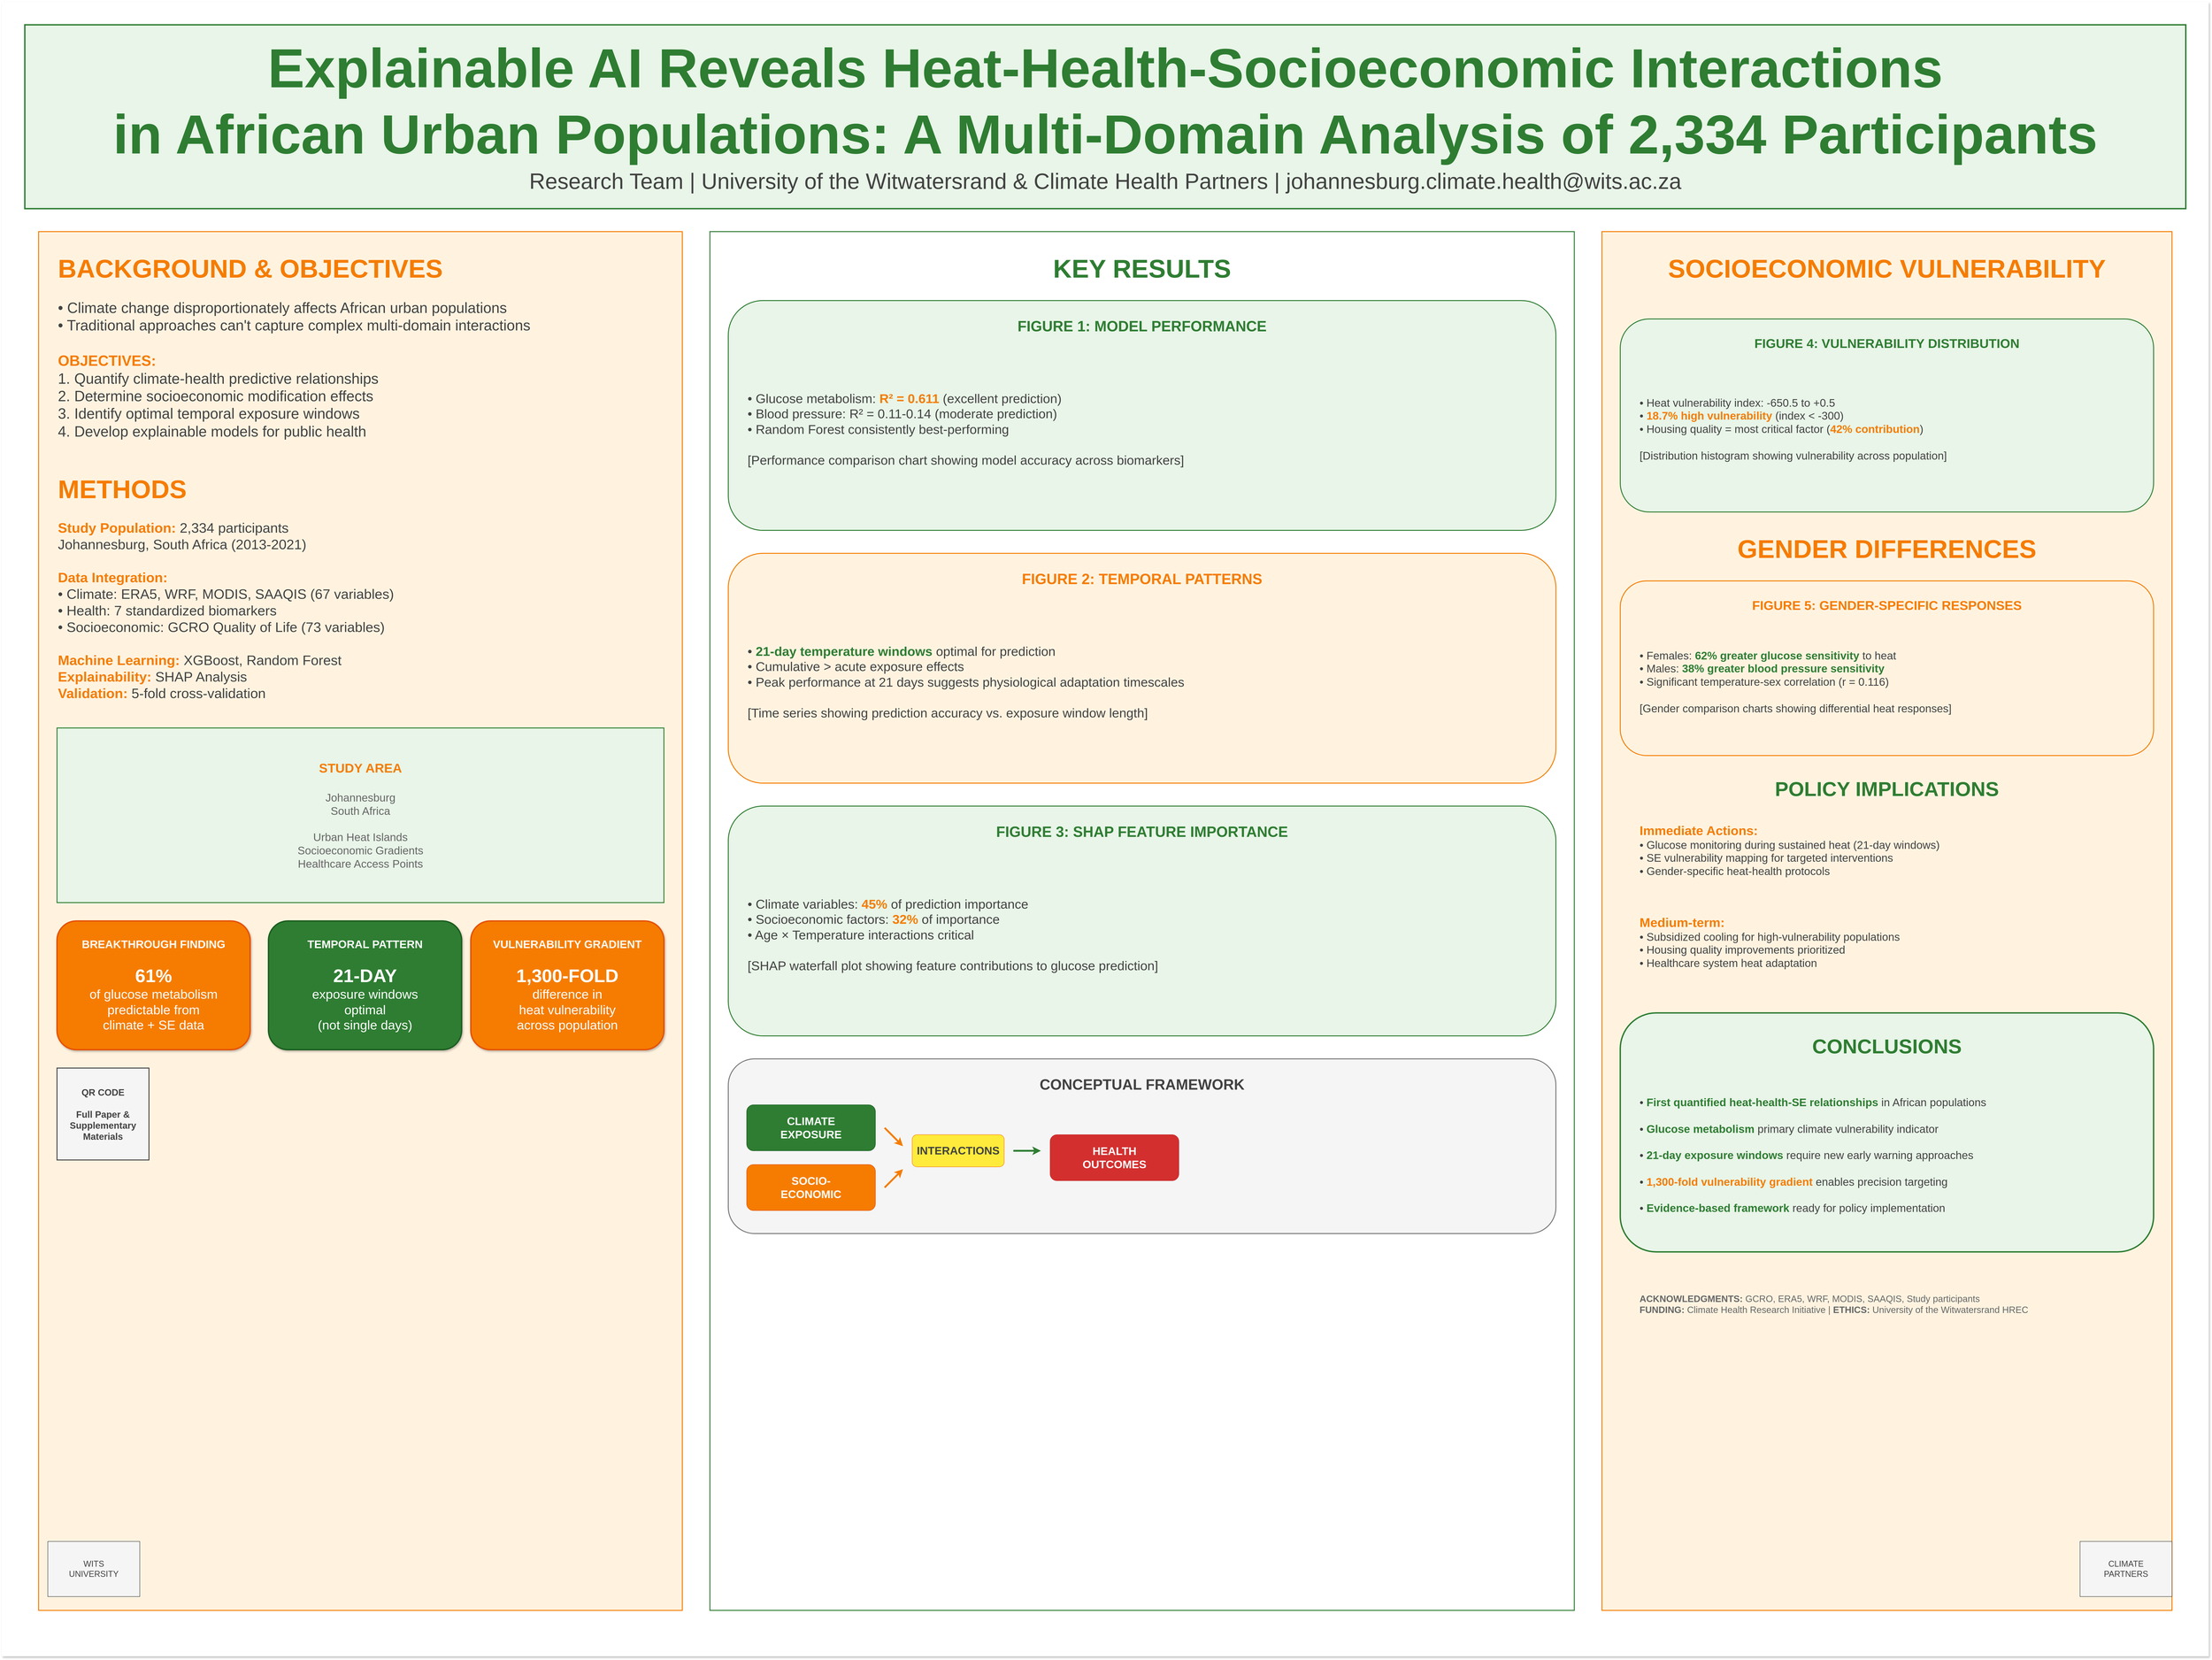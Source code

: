 <mxfile version="28.0.7" pages="3">
  <diagram name="Research-Poster" id="climate-health-poster">
    <mxGraphModel dx="3456" dy="2592" grid="1" gridSize="10" guides="1" tooltips="1" connect="1" arrows="1" fold="1" page="1" pageScale="1" pageWidth="4800" pageHeight="3600" math="0" shadow="0">
      <root>
        <mxCell id="0" />
        <mxCell id="1" parent="0" />
        <!-- BACKGROUND -->
        <mxCell id="background" value="" style="rounded=0;whiteSpace=wrap;html=1;fillColor=#FFFFFF;strokeColor=none;shadow=1;" vertex="1" parent="1">
          <mxGeometry width="4800" height="3600" as="geometry" />
        </mxCell>
        <!-- TITLE SECTION -->
        <mxCell id="title-bg" value="" style="rounded=0;whiteSpace=wrap;html=1;fillColor=#E8F5E8;strokeColor=#2E7D32;strokeWidth=3;" vertex="1" parent="1">
          <mxGeometry x="50" y="50" width="4700" height="400" as="geometry" />
        </mxCell>
        <mxCell id="title" value="&lt;font face=&quot;Arial&quot; style=&quot;font-size: 120px; font-weight: bold; color: #2E7D32;&quot;&gt;Explainable AI Reveals Heat-Health-Socioeconomic Interactions&lt;br&gt;in African Urban Populations: A Multi-Domain Analysis of 2,334 Participants&lt;/font&gt;" style="text;html=1;strokeColor=none;fillColor=none;align=center;verticalAlign=middle;whiteSpace=wrap;rounded=0;" vertex="1" parent="1">
          <mxGeometry x="100" y="90" width="4600" height="250" as="geometry" />
        </mxCell>
        <mxCell id="authors" value="&lt;font face=&quot;Arial&quot; style=&quot;font-size: 48px; color: #424242;&quot;&gt;Research Team | University of the Witwatersrand &amp;amp; Climate Health Partners | johannesburg.climate.health@wits.ac.za&lt;/font&gt;" style="text;html=1;strokeColor=none;fillColor=none;align=center;verticalAlign=middle;whiteSpace=wrap;rounded=0;" vertex="1" parent="1">
          <mxGeometry x="100" y="350" width="4600" height="80" as="geometry" />
        </mxCell>
        <!-- LEFT COLUMN (30% width) -->
        <mxCell id="left-column" value="" style="rounded=0;whiteSpace=wrap;html=1;fillColor=#FFF3E0;strokeColor=#F57C00;strokeWidth=2;" vertex="1" parent="1">
          <mxGeometry x="80" y="500" width="1400" height="3000" as="geometry" />
        </mxCell>
        <!-- BACKGROUND & OBJECTIVES -->
        <mxCell id="bg-header" value="&lt;font face=&quot;Arial&quot; style=&quot;font-size: 56px; font-weight: bold; color: #F57C00;&quot;&gt;BACKGROUND &amp;amp; OBJECTIVES&lt;/font&gt;" style="text;html=1;strokeColor=none;fillColor=none;align=left;verticalAlign=top;whiteSpace=wrap;rounded=0;" vertex="1" parent="1">
          <mxGeometry x="120" y="540" width="1320" height="80" as="geometry" />
        </mxCell>
        <mxCell id="bg-content" value="&lt;font face=&quot;Arial&quot; style=&quot;font-size: 32px; color: #424242;&quot;&gt;• Climate change disproportionately affects African urban populations&lt;br&gt;• Traditional approaches can&#39;t capture complex multi-domain interactions&lt;br&gt;&lt;br&gt;&lt;b style=&quot;color: #F57C00;&quot;&gt;OBJECTIVES:&lt;/b&gt;&lt;br&gt;1. Quantify climate-health predictive relationships&lt;br&gt;2. Determine socioeconomic modification effects&lt;br&gt;3. Identify optimal temporal exposure windows&lt;br&gt;4. Develop explainable models for public health&lt;/font&gt;" style="text;html=1;strokeColor=none;fillColor=none;align=left;verticalAlign=top;whiteSpace=wrap;rounded=0;" vertex="1" parent="1">
          <mxGeometry x="120" y="640" width="1320" height="350" as="geometry" />
        </mxCell>
        <!-- METHODS -->
        <mxCell id="methods-header" value="&lt;font face=&quot;Arial&quot; style=&quot;font-size: 56px; font-weight: bold; color: #F57C00;&quot;&gt;METHODS&lt;/font&gt;" style="text;html=1;strokeColor=none;fillColor=none;align=left;verticalAlign=top;whiteSpace=wrap;rounded=0;" vertex="1" parent="1">
          <mxGeometry x="120" y="1020" width="1320" height="80" as="geometry" />
        </mxCell>
        <mxCell id="methods-content" value="&lt;font face=&quot;Arial&quot; style=&quot;font-size: 30px; color: #424242;&quot;&gt;&lt;b style=&quot;color: #F57C00;&quot;&gt;Study Population:&lt;/b&gt; 2,334 participants&lt;br&gt;Johannesburg, South Africa (2013-2021)&lt;br&gt;&lt;br&gt;&lt;b style=&quot;color: #F57C00;&quot;&gt;Data Integration:&lt;/b&gt;&lt;br&gt;• Climate: ERA5, WRF, MODIS, SAAQIS (67 variables)&lt;br&gt;• Health: 7 standardized biomarkers&lt;br&gt;• Socioeconomic: GCRO Quality of Life (73 variables)&lt;br&gt;&lt;br&gt;&lt;b style=&quot;color: #F57C00;&quot;&gt;Machine Learning:&lt;/b&gt; XGBoost, Random Forest&lt;br&gt;&lt;b style=&quot;color: #F57C00;&quot;&gt;Explainability:&lt;/b&gt; SHAP Analysis&lt;br&gt;&lt;b style=&quot;color: #F57C00;&quot;&gt;Validation:&lt;/b&gt; 5-fold cross-validation&lt;/font&gt;" style="text;html=1;strokeColor=none;fillColor=none;align=left;verticalAlign=top;whiteSpace=wrap;rounded=0;" vertex="1" parent="1">
          <mxGeometry x="120" y="1120" width="1320" height="400" as="geometry" />
        </mxCell>
        <!-- STUDY AREA MAP PLACEHOLDER -->
        <mxCell id="map-placeholder" value="&lt;font face=&quot;Arial&quot; style=&quot;font-size: 28px; font-weight: bold; color: #F57C00;&quot;&gt;STUDY AREA&lt;br&gt;&lt;br&gt;&lt;/font&gt;&lt;font face=&quot;Arial&quot; style=&quot;font-size: 24px; color: #666;&quot;&gt;Johannesburg&lt;br&gt;South Africa&lt;br&gt;&lt;br&gt;Urban Heat Islands&lt;br&gt;Socioeconomic Gradients&lt;br&gt;Healthcare Access Points&lt;/font&gt;" style="rounded=0;whiteSpace=wrap;html=1;fillColor=#E8F5E8;strokeColor=#2E7D32;strokeWidth=2;align=center;verticalAlign=middle;" vertex="1" parent="1">
          <mxGeometry x="120" y="1580" width="1320" height="380" as="geometry" />
        </mxCell>
        <!-- KEY FINDINGS HIGHLIGHT BOX 1 -->
        <mxCell id="highlight-1" value="&lt;font face=&quot;Arial&quot; style=&quot;font-size: 24px; font-weight: bold; color: #FFFFFF;&quot;&gt;BREAKTHROUGH FINDING&lt;br&gt;&lt;br&gt;&lt;/font&gt;&lt;font face=&quot;Arial&quot; style=&quot;font-size: 40px; font-weight: bold; color: #FFFFFF;&quot;&gt;61%&lt;/font&gt;&lt;font face=&quot;Arial&quot; style=&quot;font-size: 28px; color: #FFFFFF;&quot;&gt;&lt;br&gt;of glucose metabolism&lt;br&gt;predictable from&lt;br&gt;climate + SE data&lt;/font&gt;" style="rounded=1;whiteSpace=wrap;html=1;fillColor=#F57C00;strokeColor=#E65100;strokeWidth=3;align=center;verticalAlign=middle;shadow=1;" vertex="1" parent="1">
          <mxGeometry x="120" y="2000" width="420" height="280" as="geometry" />
        </mxCell>
        <!-- KEY FINDINGS HIGHLIGHT BOX 2 -->
        <mxCell id="highlight-2" value="&lt;font face=&quot;Arial&quot; style=&quot;font-size: 24px; font-weight: bold; color: #FFFFFF;&quot;&gt;TEMPORAL PATTERN&lt;br&gt;&lt;br&gt;&lt;/font&gt;&lt;font face=&quot;Arial&quot; style=&quot;font-size: 40px; font-weight: bold; color: #FFFFFF;&quot;&gt;21-DAY&lt;/font&gt;&lt;font face=&quot;Arial&quot; style=&quot;font-size: 28px; color: #FFFFFF;&quot;&gt;&lt;br&gt;exposure windows&lt;br&gt;optimal&lt;br&gt;(not single days)&lt;/font&gt;" style="rounded=1;whiteSpace=wrap;html=1;fillColor=#2E7D32;strokeColor=#1B5E20;strokeWidth=3;align=center;verticalAlign=middle;shadow=1;" vertex="1" parent="1">
          <mxGeometry x="580" y="2000" width="420" height="280" as="geometry" />
        </mxCell>
        <!-- KEY FINDINGS HIGHLIGHT BOX 3 -->
        <mxCell id="highlight-3" value="&lt;font face=&quot;Arial&quot; style=&quot;font-size: 24px; font-weight: bold; color: #FFFFFF;&quot;&gt;VULNERABILITY GRADIENT&lt;br&gt;&lt;br&gt;&lt;/font&gt;&lt;font face=&quot;Arial&quot; style=&quot;font-size: 40px; font-weight: bold; color: #FFFFFF;&quot;&gt;1,300-FOLD&lt;/font&gt;&lt;font face=&quot;Arial&quot; style=&quot;font-size: 28px; color: #FFFFFF;&quot;&gt;&lt;br&gt;difference in&lt;br&gt;heat vulnerability&lt;br&gt;across population&lt;/font&gt;" style="rounded=1;whiteSpace=wrap;html=1;fillColor=#F57C00;strokeColor=#E65100;strokeWidth=3;align=center;verticalAlign=middle;shadow=1;" vertex="1" parent="1">
          <mxGeometry x="1020" y="2000" width="420" height="280" as="geometry" />
        </mxCell>
        <!-- QR CODE PLACEHOLDER -->
        <mxCell id="qr-code" value="&lt;font face=&quot;Arial&quot; style=&quot;font-size: 20px; font-weight: bold; color: #424242;&quot;&gt;QR CODE&lt;br&gt;&lt;br&gt;Full Paper &amp;amp;&lt;br&gt;Supplementary&lt;br&gt;Materials&lt;/font&gt;" style="rounded=0;whiteSpace=wrap;html=1;fillColor=#F5F5F5;strokeColor=#424242;strokeWidth=2;align=center;verticalAlign=middle;" vertex="1" parent="1">
          <mxGeometry x="120" y="2320" width="200" height="200" as="geometry" />
        </mxCell>
        <!-- MIDDLE COLUMN (40% width) -->
        <mxCell id="middle-column" value="" style="rounded=0;whiteSpace=wrap;html=1;fillColor=#FFFFFF;strokeColor=#2E7D32;strokeWidth=2;" vertex="1" parent="1">
          <mxGeometry x="1540" y="500" width="1880" height="3000" as="geometry" />
        </mxCell>
        <!-- KEY RESULTS HEADER -->
        <mxCell id="results-header" value="&lt;font face=&quot;Arial&quot; style=&quot;font-size: 56px; font-weight: bold; color: #2E7D32;&quot;&gt;KEY RESULTS&lt;/font&gt;" style="text;html=1;strokeColor=none;fillColor=none;align=center;verticalAlign=top;whiteSpace=wrap;rounded=0;" vertex="1" parent="1">
          <mxGeometry x="1580" y="540" width="1800" height="80" as="geometry" />
        </mxCell>
        <!-- FIGURE 1 PLACEHOLDER -->
        <mxCell id="figure1-bg" value="" style="rounded=1;whiteSpace=wrap;html=1;fillColor=#E8F5E8;strokeColor=#2E7D32;strokeWidth=2;" vertex="1" parent="1">
          <mxGeometry x="1580" y="650" width="1800" height="500" as="geometry" />
        </mxCell>
        <mxCell id="figure1-title" value="&lt;font face=&quot;Arial&quot; style=&quot;font-size: 32px; font-weight: bold; color: #2E7D32;&quot;&gt;FIGURE 1: MODEL PERFORMANCE&lt;/font&gt;" style="text;html=1;strokeColor=none;fillColor=none;align=center;verticalAlign=top;whiteSpace=wrap;rounded=0;" vertex="1" parent="1">
          <mxGeometry x="1620" y="680" width="1720" height="50" as="geometry" />
        </mxCell>
        <mxCell id="figure1-content" value="&lt;font face=&quot;Arial&quot; style=&quot;font-size: 28px; color: #424242;&quot;&gt;• Glucose metabolism: &lt;b style=&quot;color: #F57C00;&quot;&gt;R² = 0.611&lt;/b&gt; (excellent prediction)&lt;br&gt;• Blood pressure: R² = 0.11-0.14 (moderate prediction)&lt;br&gt;• Random Forest consistently best-performing&lt;br&gt;&lt;br&gt;[Performance comparison chart showing model accuracy across biomarkers]&lt;/font&gt;" style="text;html=1;strokeColor=none;fillColor=none;align=left;verticalAlign=middle;whiteSpace=wrap;rounded=0;" vertex="1" parent="1">
          <mxGeometry x="1620" y="740" width="1720" height="380" as="geometry" />
        </mxCell>
        <!-- FIGURE 2 PLACEHOLDER -->
        <mxCell id="figure2-bg" value="" style="rounded=1;whiteSpace=wrap;html=1;fillColor=#FFF3E0;strokeColor=#F57C00;strokeWidth=2;" vertex="1" parent="1">
          <mxGeometry x="1580" y="1200" width="1800" height="500" as="geometry" />
        </mxCell>
        <mxCell id="figure2-title" value="&lt;font face=&quot;Arial&quot; style=&quot;font-size: 32px; font-weight: bold; color: #F57C00;&quot;&gt;FIGURE 2: TEMPORAL PATTERNS&lt;/font&gt;" style="text;html=1;strokeColor=none;fillColor=none;align=center;verticalAlign=top;whiteSpace=wrap;rounded=0;" vertex="1" parent="1">
          <mxGeometry x="1620" y="1230" width="1720" height="50" as="geometry" />
        </mxCell>
        <mxCell id="figure2-content" value="&lt;font face=&quot;Arial&quot; style=&quot;font-size: 28px; color: #424242;&quot;&gt;• &lt;b style=&quot;color: #2E7D32;&quot;&gt;21-day temperature windows&lt;/b&gt; optimal for prediction&lt;br&gt;• Cumulative &gt; acute exposure effects&lt;br&gt;• Peak performance at 21 days suggests physiological adaptation timescales&lt;br&gt;&lt;br&gt;[Time series showing prediction accuracy vs. exposure window length]&lt;/font&gt;" style="text;html=1;strokeColor=none;fillColor=none;align=left;verticalAlign=middle;whiteSpace=wrap;rounded=0;" vertex="1" parent="1">
          <mxGeometry x="1620" y="1290" width="1720" height="380" as="geometry" />
        </mxCell>
        <!-- FIGURE 3 PLACEHOLDER -->
        <mxCell id="figure3-bg" value="" style="rounded=1;whiteSpace=wrap;html=1;fillColor=#E8F5E8;strokeColor=#2E7D32;strokeWidth=2;" vertex="1" parent="1">
          <mxGeometry x="1580" y="1750" width="1800" height="500" as="geometry" />
        </mxCell>
        <mxCell id="figure3-title" value="&lt;font face=&quot;Arial&quot; style=&quot;font-size: 32px; font-weight: bold; color: #2E7D32;&quot;&gt;FIGURE 3: SHAP FEATURE IMPORTANCE&lt;/font&gt;" style="text;html=1;strokeColor=none;fillColor=none;align=center;verticalAlign=top;whiteSpace=wrap;rounded=0;" vertex="1" parent="1">
          <mxGeometry x="1620" y="1780" width="1720" height="50" as="geometry" />
        </mxCell>
        <mxCell id="figure3-content" value="&lt;font face=&quot;Arial&quot; style=&quot;font-size: 28px; color: #424242;&quot;&gt;• Climate variables: &lt;b style=&quot;color: #F57C00;&quot;&gt;45%&lt;/b&gt; of prediction importance&lt;br&gt;• Socioeconomic factors: &lt;b style=&quot;color: #F57C00;&quot;&gt;32%&lt;/b&gt; of importance&lt;br&gt;• Age × Temperature interactions critical&lt;br&gt;&lt;br&gt;[SHAP waterfall plot showing feature contributions to glucose prediction]&lt;/font&gt;" style="text;html=1;strokeColor=none;fillColor=none;align=left;verticalAlign=middle;whiteSpace=wrap;rounded=0;" vertex="1" parent="1">
          <mxGeometry x="1620" y="1840" width="1720" height="380" as="geometry" />
        </mxCell>
        <!-- CONCEPTUAL FRAMEWORK -->
        <mxCell id="framework-bg" value="" style="rounded=1;whiteSpace=wrap;html=1;fillColor=#F5F5F5;strokeColor=#757575;strokeWidth=2;" vertex="1" parent="1">
          <mxGeometry x="1580" y="2300" width="1800" height="380" as="geometry" />
        </mxCell>
        <mxCell id="framework-title" value="&lt;font face=&quot;Arial&quot; style=&quot;font-size: 32px; font-weight: bold; color: #424242;&quot;&gt;CONCEPTUAL FRAMEWORK&lt;/font&gt;" style="text;html=1;strokeColor=none;fillColor=none;align=center;verticalAlign=top;whiteSpace=wrap;rounded=0;" vertex="1" parent="1">
          <mxGeometry x="1620" y="2330" width="1720" height="50" as="geometry" />
        </mxCell>
        <!-- Framework Components -->
        <mxCell id="climate-box" value="&lt;font face=&quot;Arial&quot; style=&quot;font-size: 24px; font-weight: bold; color: #FFFFFF;&quot;&gt;CLIMATE&lt;br&gt;EXPOSURE&lt;/font&gt;" style="rounded=1;whiteSpace=wrap;html=1;fillColor=#2E7D32;strokeColor=#1B5E20;align=center;verticalAlign=middle;" vertex="1" parent="1">
          <mxGeometry x="1620" y="2400" width="280" height="100" as="geometry" />
        </mxCell>
        <mxCell id="se-box" value="&lt;font face=&quot;Arial&quot; style=&quot;font-size: 24px; font-weight: bold; color: #FFFFFF;&quot;&gt;SOCIO-&lt;br&gt;ECONOMIC&lt;/font&gt;" style="rounded=1;whiteSpace=wrap;html=1;fillColor=#F57C00;strokeColor=#E65100;align=center;verticalAlign=middle;" vertex="1" parent="1">
          <mxGeometry x="1620" y="2530" width="280" height="100" as="geometry" />
        </mxCell>
        <mxCell id="interaction-box" value="&lt;font face=&quot;Arial&quot; style=&quot;font-size: 24px; font-weight: bold; color: #424242;&quot;&gt;INTERACTIONS&lt;/font&gt;" style="rounded=1;whiteSpace=wrap;html=1;fillColor=#FFEB3B;strokeColor=#F57F17;align=center;verticalAlign=middle;" vertex="1" parent="1">
          <mxGeometry x="1980" y="2465" width="200" height="70" as="geometry" />
        </mxCell>
        <mxCell id="health-box" value="&lt;font face=&quot;Arial&quot; style=&quot;font-size: 24px; font-weight: bold; color: #FFFFFF;&quot;&gt;HEALTH&lt;br&gt;OUTCOMES&lt;/font&gt;" style="rounded=1;whiteSpace=wrap;html=1;fillColor=#D32F2F;strokeColor=#C62828;align=center;verticalAlign=middle;" vertex="1" parent="1">
          <mxGeometry x="2280" y="2465" width="280" height="100" as="geometry" />
        </mxCell>
        <!-- Arrows -->
        <mxCell id="arrow1" value="" style="endArrow=classic;html=1;rounded=0;strokeWidth=4;strokeColor=#F57C00;" edge="1" parent="1">
          <mxGeometry width="50" height="50" relative="1" as="geometry">
            <mxPoint x="1920" y="2450" as="sourcePoint" />
            <mxPoint x="1960" y="2490" as="targetPoint" />
          </mxGeometry>
        </mxCell>
        <mxCell id="arrow2" value="" style="endArrow=classic;html=1;rounded=0;strokeWidth=4;strokeColor=#F57C00;" edge="1" parent="1">
          <mxGeometry width="50" height="50" relative="1" as="geometry">
            <mxPoint x="1920" y="2580" as="sourcePoint" />
            <mxPoint x="1960" y="2540" as="targetPoint" />
          </mxGeometry>
        </mxCell>
        <mxCell id="arrow3" value="" style="endArrow=classic;html=1;rounded=0;strokeWidth=4;strokeColor=#2E7D32;" edge="1" parent="1">
          <mxGeometry width="50" height="50" relative="1" as="geometry">
            <mxPoint x="2200" y="2500" as="sourcePoint" />
            <mxPoint x="2260" y="2500" as="targetPoint" />
          </mxGeometry>
        </mxCell>
        <!-- RIGHT COLUMN (30% width) -->
        <mxCell id="right-column" value="" style="rounded=0;whiteSpace=wrap;html=1;fillColor=#FFF3E0;strokeColor=#F57C00;strokeWidth=2;" vertex="1" parent="1">
          <mxGeometry x="3480" y="500" width="1240" height="3000" as="geometry" />
        </mxCell>
        <!-- VULNERABILITY SECTION -->
        <mxCell id="vuln-header" value="&lt;font face=&quot;Arial&quot; style=&quot;font-size: 56px; font-weight: bold; color: #F57C00;&quot;&gt;SOCIOECONOMIC VULNERABILITY&lt;/font&gt;" style="text;html=1;strokeColor=none;fillColor=none;align=center;verticalAlign=top;whiteSpace=wrap;rounded=0;" vertex="1" parent="1">
          <mxGeometry x="3520" y="540" width="1160" height="120" as="geometry" />
        </mxCell>
        <!-- FIGURE 4 PLACEHOLDER -->
        <mxCell id="figure4-bg" value="" style="rounded=1;whiteSpace=wrap;html=1;fillColor=#E8F5E8;strokeColor=#2E7D32;strokeWidth=2;" vertex="1" parent="1">
          <mxGeometry x="3520" y="690" width="1160" height="420" as="geometry" />
        </mxCell>
        <mxCell id="figure4-title" value="&lt;font face=&quot;Arial&quot; style=&quot;font-size: 28px; font-weight: bold; color: #2E7D32;&quot;&gt;FIGURE 4: VULNERABILITY DISTRIBUTION&lt;/font&gt;" style="text;html=1;strokeColor=none;fillColor=none;align=center;verticalAlign=top;whiteSpace=wrap;rounded=0;" vertex="1" parent="1">
          <mxGeometry x="3560" y="720" width="1080" height="50" as="geometry" />
        </mxCell>
        <mxCell id="figure4-content" value="&lt;font face=&quot;Arial&quot; style=&quot;font-size: 24px; color: #424242;&quot;&gt;• Heat vulnerability index: -650.5 to +0.5&lt;br&gt;• &lt;b style=&quot;color: #F57C00;&quot;&gt;18.7% high vulnerability&lt;/b&gt; (index &lt; -300)&lt;br&gt;• Housing quality = most critical factor (&lt;b style=&quot;color: #F57C00;&quot;&gt;42% contribution&lt;/b&gt;)&lt;br&gt;&lt;br&gt;[Distribution histogram showing vulnerability across population]&lt;/font&gt;" style="text;html=1;strokeColor=none;fillColor=none;align=left;verticalAlign=middle;whiteSpace=wrap;rounded=0;" vertex="1" parent="1">
          <mxGeometry x="3560" y="780" width="1080" height="300" as="geometry" />
        </mxCell>
        <!-- GENDER DIFFERENCES SECTION -->
        <mxCell id="gender-header" value="&lt;font face=&quot;Arial&quot; style=&quot;font-size: 56px; font-weight: bold; color: #F57C00;&quot;&gt;GENDER DIFFERENCES&lt;/font&gt;" style="text;html=1;strokeColor=none;fillColor=none;align=center;verticalAlign=top;whiteSpace=wrap;rounded=0;" vertex="1" parent="1">
          <mxGeometry x="3520" y="1150" width="1160" height="80" as="geometry" />
        </mxCell>
        <!-- FIGURE 5 PLACEHOLDER -->
        <mxCell id="figure5-bg" value="" style="rounded=1;whiteSpace=wrap;html=1;fillColor=#FFF3E0;strokeColor=#F57C00;strokeWidth=2;" vertex="1" parent="1">
          <mxGeometry x="3520" y="1260" width="1160" height="380" as="geometry" />
        </mxCell>
        <mxCell id="figure5-title" value="&lt;font face=&quot;Arial&quot; style=&quot;font-size: 28px; font-weight: bold; color: #F57C00;&quot;&gt;FIGURE 5: GENDER-SPECIFIC RESPONSES&lt;/font&gt;" style="text;html=1;strokeColor=none;fillColor=none;align=center;verticalAlign=top;whiteSpace=wrap;rounded=0;" vertex="1" parent="1">
          <mxGeometry x="3560" y="1290" width="1080" height="50" as="geometry" />
        </mxCell>
        <mxCell id="figure5-content" value="&lt;font face=&quot;Arial&quot; style=&quot;font-size: 24px; color: #424242;&quot;&gt;• Females: &lt;b style=&quot;color: #2E7D32;&quot;&gt;62% greater glucose sensitivity&lt;/b&gt; to heat&lt;br&gt;• Males: &lt;b style=&quot;color: #2E7D32;&quot;&gt;38% greater blood pressure sensitivity&lt;/b&gt;&lt;br&gt;• Significant temperature-sex correlation (r = 0.116)&lt;br&gt;&lt;br&gt;[Gender comparison charts showing differential heat responses]&lt;/font&gt;" style="text;html=1;strokeColor=none;fillColor=none;align=left;verticalAlign=middle;whiteSpace=wrap;rounded=0;" vertex="1" parent="1">
          <mxGeometry x="3560" y="1350" width="1080" height="260" as="geometry" />
        </mxCell>
        <!-- POLICY IMPLICATIONS -->
        <mxCell id="policy-header" value="&lt;font face=&quot;Arial&quot; style=&quot;font-size: 44px; font-weight: bold; color: #2E7D32;&quot;&gt;POLICY IMPLICATIONS&lt;/font&gt;" style="text;html=1;strokeColor=none;fillColor=none;align=center;verticalAlign=top;whiteSpace=wrap;rounded=0;" vertex="1" parent="1">
          <mxGeometry x="3520" y="1680" width="1160" height="80" as="geometry" />
        </mxCell>
        <mxCell id="immediate-actions" value="&lt;font face=&quot;Arial&quot; style=&quot;font-size: 28px; font-weight: bold; color: #F57C00;&quot;&gt;Immediate Actions:&lt;/font&gt;&lt;br&gt;&lt;font face=&quot;Arial&quot; style=&quot;font-size: 24px; color: #424242;&quot;&gt;• Glucose monitoring during sustained heat (21-day windows)&lt;br&gt;• SE vulnerability mapping for targeted interventions&lt;br&gt;• Gender-specific heat-health protocols&lt;/font&gt;" style="text;html=1;strokeColor=none;fillColor=none;align=left;verticalAlign=top;whiteSpace=wrap;rounded=0;" vertex="1" parent="1">
          <mxGeometry x="3560" y="1780" width="1080" height="180" as="geometry" />
        </mxCell>
        <mxCell id="medium-term" value="&lt;font face=&quot;Arial&quot; style=&quot;font-size: 28px; font-weight: bold; color: #F57C00;&quot;&gt;Medium-term:&lt;/font&gt;&lt;br&gt;&lt;font face=&quot;Arial&quot; style=&quot;font-size: 24px; color: #424242;&quot;&gt;• Subsidized cooling for high-vulnerability populations&lt;br&gt;• Housing quality improvements prioritized&lt;br&gt;• Healthcare system heat adaptation&lt;/font&gt;" style="text;html=1;strokeColor=none;fillColor=none;align=left;verticalAlign=top;whiteSpace=wrap;rounded=0;" vertex="1" parent="1">
          <mxGeometry x="3560" y="1980" width="1080" height="180" as="geometry" />
        </mxCell>
        <!-- CONCLUSIONS -->
        <mxCell id="conclusions-bg" value="" style="rounded=1;whiteSpace=wrap;html=1;fillColor=#E8F5E8;strokeColor=#2E7D32;strokeWidth=3;" vertex="1" parent="1">
          <mxGeometry x="3520" y="2200" width="1160" height="520" as="geometry" />
        </mxCell>
        <mxCell id="conclusions-header" value="&lt;font face=&quot;Arial&quot; style=&quot;font-size: 44px; font-weight: bold; color: #2E7D32;&quot;&gt;CONCLUSIONS&lt;/font&gt;" style="text;html=1;strokeColor=none;fillColor=none;align=center;verticalAlign=top;whiteSpace=wrap;rounded=0;" vertex="1" parent="1">
          <mxGeometry x="3560" y="2240" width="1080" height="60" as="geometry" />
        </mxCell>
        <mxCell id="conclusions-content" value="&lt;font face=&quot;Arial&quot; style=&quot;font-size: 24px; color: #424242;&quot;&gt;• &lt;b style=&quot;color: #2E7D32;&quot;&gt;First quantified heat-health-SE relationships&lt;/b&gt; in African populations&lt;br&gt;&lt;br&gt;• &lt;b style=&quot;color: #2E7D32;&quot;&gt;Glucose metabolism&lt;/b&gt; primary climate vulnerability indicator&lt;br&gt;&lt;br&gt;• &lt;b style=&quot;color: #2E7D32;&quot;&gt;21-day exposure windows&lt;/b&gt; require new early warning approaches&lt;br&gt;&lt;br&gt;• &lt;b style=&quot;color: #F57C00;&quot;&gt;1,300-fold vulnerability gradient&lt;/b&gt; enables precision targeting&lt;br&gt;&lt;br&gt;• &lt;b style=&quot;color: #2E7D32;&quot;&gt;Evidence-based framework&lt;/b&gt; ready for policy implementation&lt;/font&gt;" style="text;html=1;strokeColor=none;fillColor=none;align=left;verticalAlign=middle;whiteSpace=wrap;rounded=0;" vertex="1" parent="1">
          <mxGeometry x="3560" y="2320" width="1080" height="380" as="geometry" />
        </mxCell>
        <!-- ACKNOWLEDGMENTS -->
        <mxCell id="acknowledgments" value="&lt;font face=&quot;Arial&quot; style=&quot;font-size: 20px; color: #666;&quot;&gt;&lt;b&gt;ACKNOWLEDGMENTS:&lt;/b&gt; GCRO, ERA5, WRF, MODIS, SAAQIS, Study participants&lt;br&gt;&lt;b&gt;FUNDING:&lt;/b&gt; Climate Health Research Initiative | &lt;b&gt;ETHICS:&lt;/b&gt; University of the Witwatersrand HREC&lt;/font&gt;" style="text;html=1;strokeColor=none;fillColor=none;align=left;verticalAlign=bottom;whiteSpace=wrap;rounded=0;" vertex="1" parent="1">
          <mxGeometry x="3560" y="2760" width="1080" height="100" as="geometry" />
        </mxCell>
        <!-- LOGO PLACEHOLDERS -->
        <mxCell id="wits-logo" value="&lt;font face=&quot;Arial&quot; style=&quot;font-size: 18px; color: #424242;&quot;&gt;WITS&lt;br&gt;UNIVERSITY&lt;/font&gt;" style="rounded=0;whiteSpace=wrap;html=1;fillColor=#F5F5F5;strokeColor=#424242;align=center;verticalAlign=middle;" vertex="1" parent="1">
          <mxGeometry x="100" y="3350" width="200" height="120" as="geometry" />
        </mxCell>
        <mxCell id="partners-logo" value="&lt;font face=&quot;Arial&quot; style=&quot;font-size: 18px; color: #424242;&quot;&gt;CLIMATE&lt;br&gt;PARTNERS&lt;/font&gt;" style="rounded=0;whiteSpace=wrap;html=1;fillColor=#F5F5F5;strokeColor=#424242;align=center;verticalAlign=middle;" vertex="1" parent="1">
          <mxGeometry x="4520" y="3350" width="200" height="120" as="geometry" />
        </mxCell>
      </root>
    </mxGraphModel>
  </diagram>
  <diagram id="auK4M1grYm2y9PsoRgcZ" name="Page-2">
    <mxGraphModel dx="1234" dy="874" grid="1" gridSize="10" guides="1" tooltips="1" connect="1" arrows="1" fold="1" page="1" pageScale="1" pageWidth="1169" pageHeight="827" math="0" shadow="0">
      <root>
        <mxCell id="0" />
        <mxCell id="1" parent="0" />
      </root>
    </mxGraphModel>
  </diagram>
  <diagram id="iCF9aeatZCoHHgu9kYJY" name="Page-3">
    <mxGraphModel dx="1234" dy="874" grid="1" gridSize="10" guides="1" tooltips="1" connect="1" arrows="1" fold="1" page="1" pageScale="1" pageWidth="1169" pageHeight="827" math="0" shadow="0">
      <root>
        <mxCell id="0" />
        <mxCell id="1" parent="0" />
      </root>
    </mxGraphModel>
  </diagram>
</mxfile>
